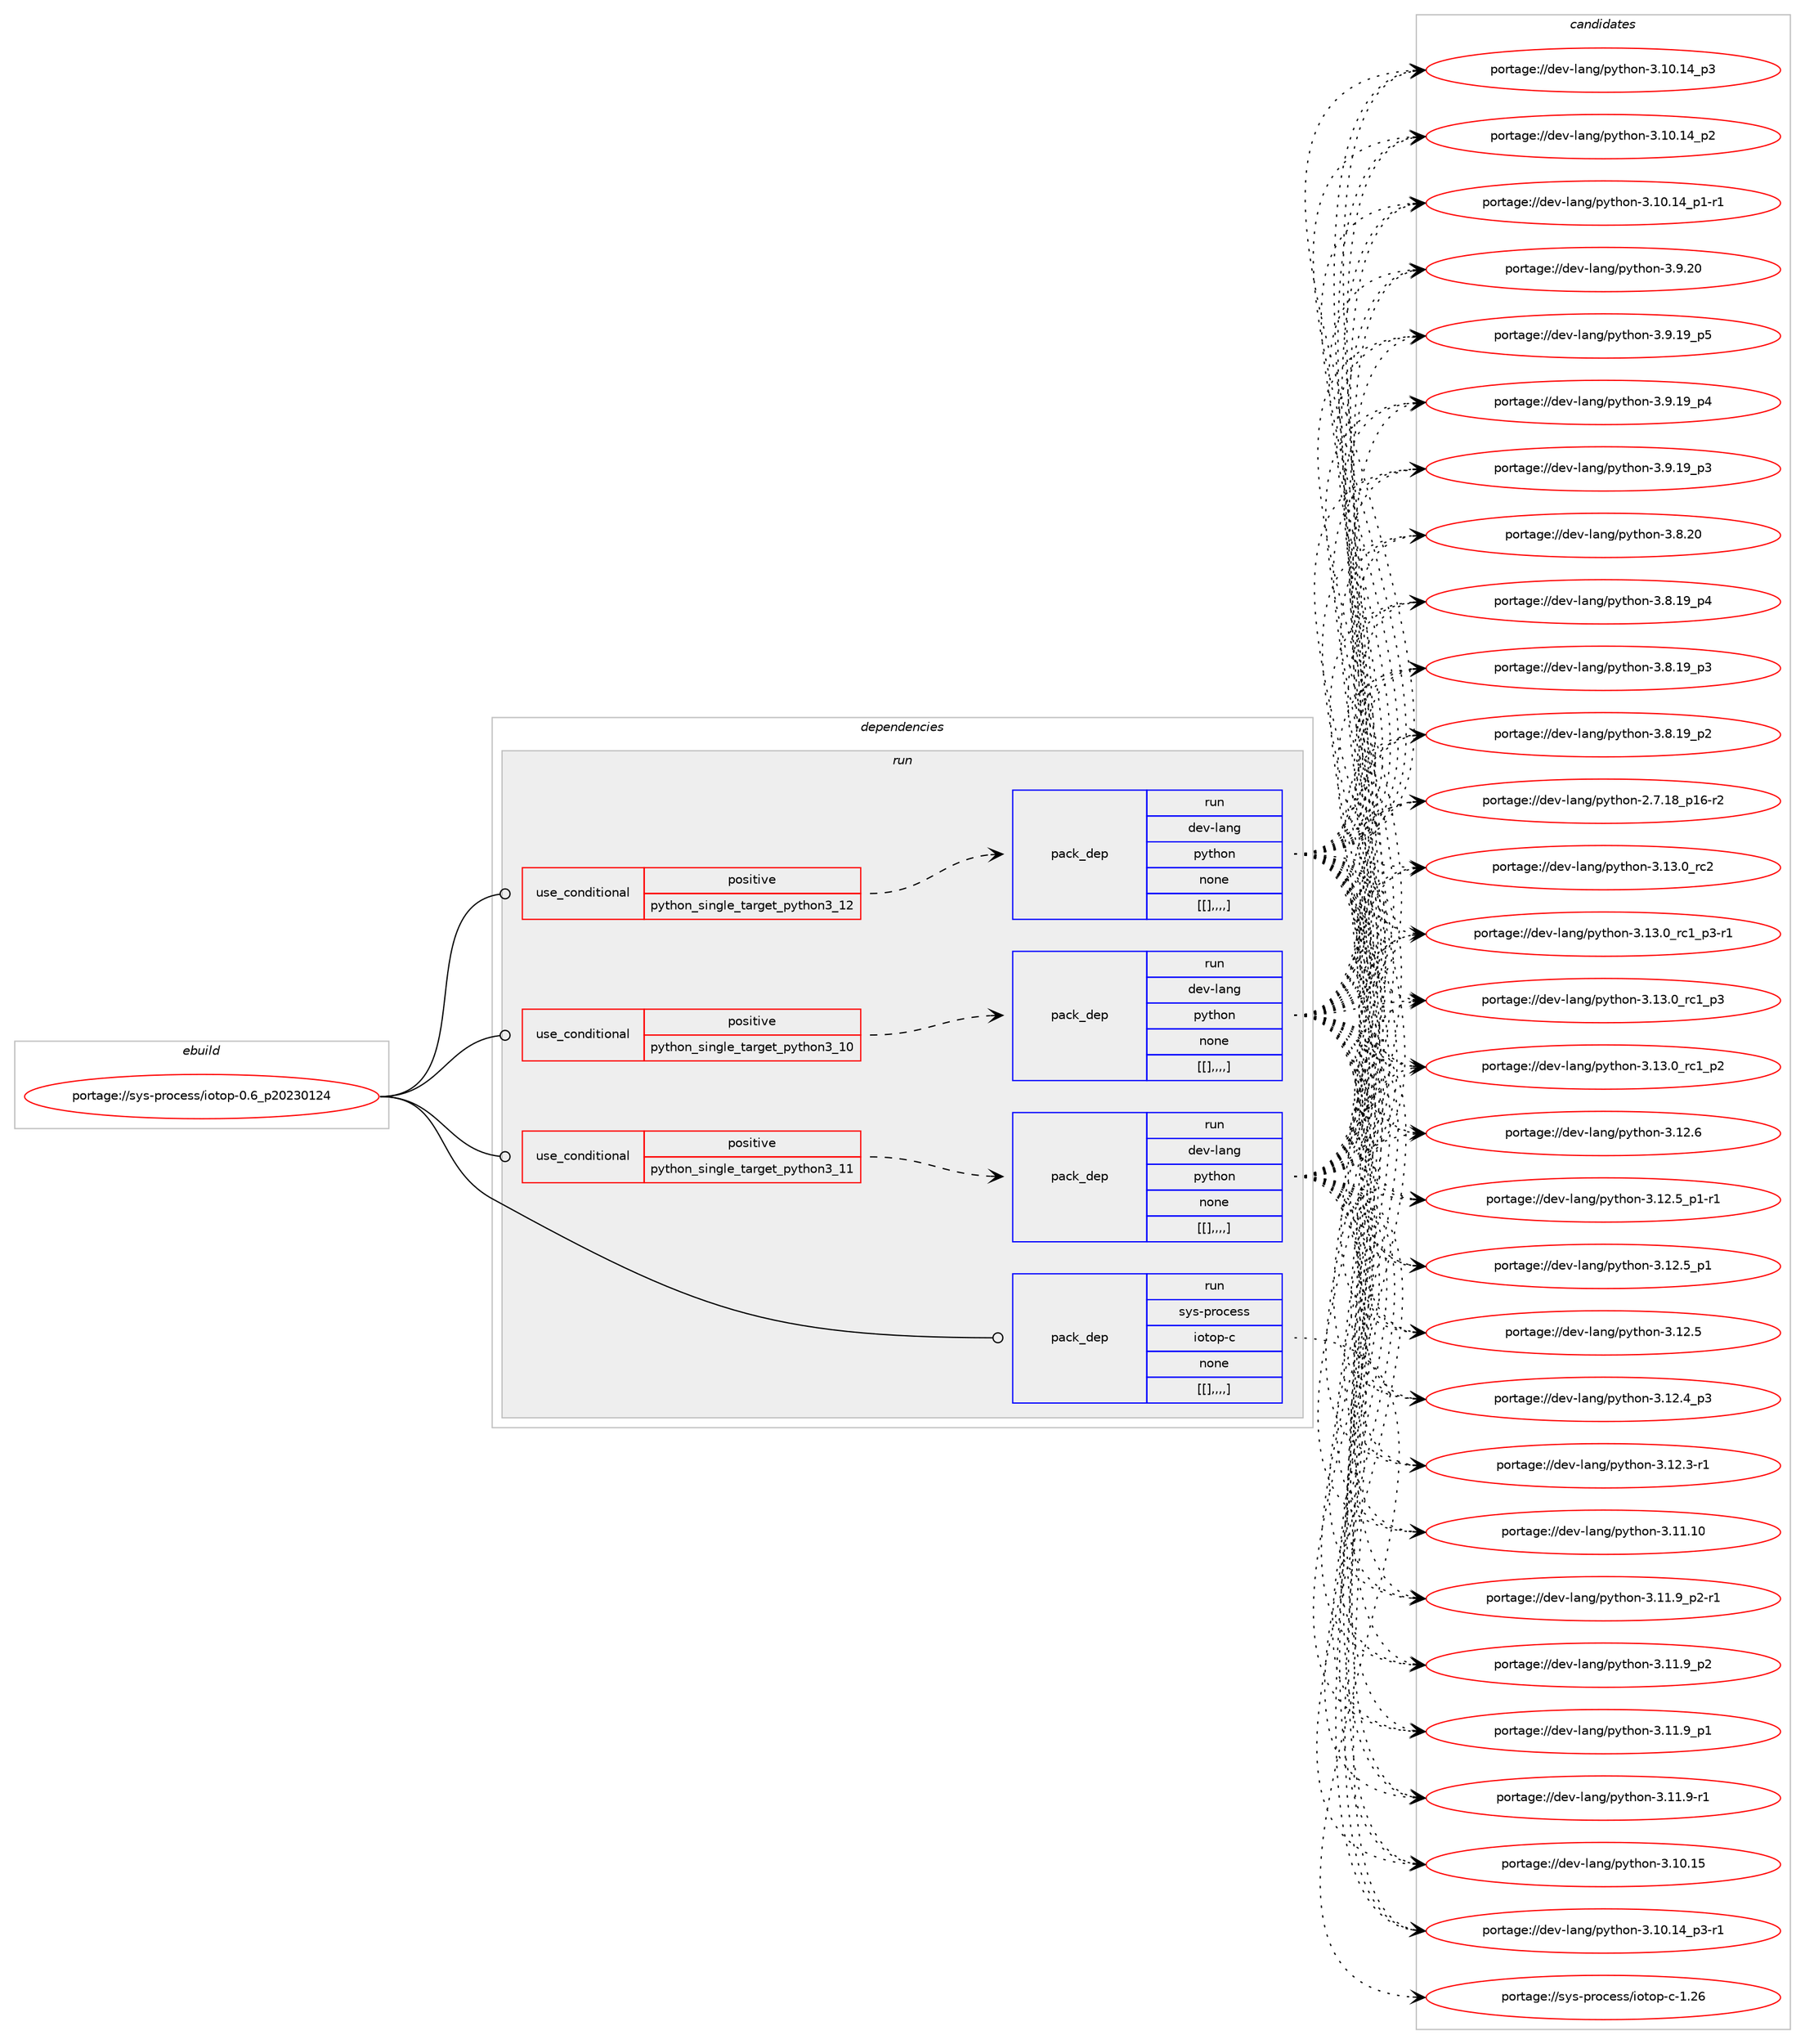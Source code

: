 digraph prolog {

# *************
# Graph options
# *************

newrank=true;
concentrate=true;
compound=true;
graph [rankdir=LR,fontname=Helvetica,fontsize=10,ranksep=1.5];#, ranksep=2.5, nodesep=0.2];
edge  [arrowhead=vee];
node  [fontname=Helvetica,fontsize=10];

# **********
# The ebuild
# **********

subgraph cluster_leftcol {
color=gray;
label=<<i>ebuild</i>>;
id [label="portage://sys-process/iotop-0.6_p20230124", color=red, width=4, href="../sys-process/iotop-0.6_p20230124.svg"];
}

# ****************
# The dependencies
# ****************

subgraph cluster_midcol {
color=gray;
label=<<i>dependencies</i>>;
subgraph cluster_compile {
fillcolor="#eeeeee";
style=filled;
label=<<i>compile</i>>;
}
subgraph cluster_compileandrun {
fillcolor="#eeeeee";
style=filled;
label=<<i>compile and run</i>>;
}
subgraph cluster_run {
fillcolor="#eeeeee";
style=filled;
label=<<i>run</i>>;
subgraph cond123312 {
dependency462072 [label=<<TABLE BORDER="0" CELLBORDER="1" CELLSPACING="0" CELLPADDING="4"><TR><TD ROWSPAN="3" CELLPADDING="10">use_conditional</TD></TR><TR><TD>positive</TD></TR><TR><TD>python_single_target_python3_10</TD></TR></TABLE>>, shape=none, color=red];
subgraph pack335629 {
dependency462073 [label=<<TABLE BORDER="0" CELLBORDER="1" CELLSPACING="0" CELLPADDING="4" WIDTH="220"><TR><TD ROWSPAN="6" CELLPADDING="30">pack_dep</TD></TR><TR><TD WIDTH="110">run</TD></TR><TR><TD>dev-lang</TD></TR><TR><TD>python</TD></TR><TR><TD>none</TD></TR><TR><TD>[[],,,,]</TD></TR></TABLE>>, shape=none, color=blue];
}
dependency462072:e -> dependency462073:w [weight=20,style="dashed",arrowhead="vee"];
}
id:e -> dependency462072:w [weight=20,style="solid",arrowhead="odot"];
subgraph cond123313 {
dependency462074 [label=<<TABLE BORDER="0" CELLBORDER="1" CELLSPACING="0" CELLPADDING="4"><TR><TD ROWSPAN="3" CELLPADDING="10">use_conditional</TD></TR><TR><TD>positive</TD></TR><TR><TD>python_single_target_python3_11</TD></TR></TABLE>>, shape=none, color=red];
subgraph pack335630 {
dependency462075 [label=<<TABLE BORDER="0" CELLBORDER="1" CELLSPACING="0" CELLPADDING="4" WIDTH="220"><TR><TD ROWSPAN="6" CELLPADDING="30">pack_dep</TD></TR><TR><TD WIDTH="110">run</TD></TR><TR><TD>dev-lang</TD></TR><TR><TD>python</TD></TR><TR><TD>none</TD></TR><TR><TD>[[],,,,]</TD></TR></TABLE>>, shape=none, color=blue];
}
dependency462074:e -> dependency462075:w [weight=20,style="dashed",arrowhead="vee"];
}
id:e -> dependency462074:w [weight=20,style="solid",arrowhead="odot"];
subgraph cond123314 {
dependency462076 [label=<<TABLE BORDER="0" CELLBORDER="1" CELLSPACING="0" CELLPADDING="4"><TR><TD ROWSPAN="3" CELLPADDING="10">use_conditional</TD></TR><TR><TD>positive</TD></TR><TR><TD>python_single_target_python3_12</TD></TR></TABLE>>, shape=none, color=red];
subgraph pack335631 {
dependency462077 [label=<<TABLE BORDER="0" CELLBORDER="1" CELLSPACING="0" CELLPADDING="4" WIDTH="220"><TR><TD ROWSPAN="6" CELLPADDING="30">pack_dep</TD></TR><TR><TD WIDTH="110">run</TD></TR><TR><TD>dev-lang</TD></TR><TR><TD>python</TD></TR><TR><TD>none</TD></TR><TR><TD>[[],,,,]</TD></TR></TABLE>>, shape=none, color=blue];
}
dependency462076:e -> dependency462077:w [weight=20,style="dashed",arrowhead="vee"];
}
id:e -> dependency462076:w [weight=20,style="solid",arrowhead="odot"];
subgraph pack335632 {
dependency462078 [label=<<TABLE BORDER="0" CELLBORDER="1" CELLSPACING="0" CELLPADDING="4" WIDTH="220"><TR><TD ROWSPAN="6" CELLPADDING="30">pack_dep</TD></TR><TR><TD WIDTH="110">run</TD></TR><TR><TD>sys-process</TD></TR><TR><TD>iotop-c</TD></TR><TR><TD>none</TD></TR><TR><TD>[[],,,,]</TD></TR></TABLE>>, shape=none, color=blue];
}
id:e -> dependency462078:w [weight=20,style="solid",arrowhead="odot"];
}
}

# **************
# The candidates
# **************

subgraph cluster_choices {
rank=same;
color=gray;
label=<<i>candidates</i>>;

subgraph choice335629 {
color=black;
nodesep=1;
choice10010111845108971101034711212111610411111045514649514648951149950 [label="portage://dev-lang/python-3.13.0_rc2", color=red, width=4,href="../dev-lang/python-3.13.0_rc2.svg"];
choice1001011184510897110103471121211161041111104551464951464895114994995112514511449 [label="portage://dev-lang/python-3.13.0_rc1_p3-r1", color=red, width=4,href="../dev-lang/python-3.13.0_rc1_p3-r1.svg"];
choice100101118451089711010347112121116104111110455146495146489511499499511251 [label="portage://dev-lang/python-3.13.0_rc1_p3", color=red, width=4,href="../dev-lang/python-3.13.0_rc1_p3.svg"];
choice100101118451089711010347112121116104111110455146495146489511499499511250 [label="portage://dev-lang/python-3.13.0_rc1_p2", color=red, width=4,href="../dev-lang/python-3.13.0_rc1_p2.svg"];
choice10010111845108971101034711212111610411111045514649504654 [label="portage://dev-lang/python-3.12.6", color=red, width=4,href="../dev-lang/python-3.12.6.svg"];
choice1001011184510897110103471121211161041111104551464950465395112494511449 [label="portage://dev-lang/python-3.12.5_p1-r1", color=red, width=4,href="../dev-lang/python-3.12.5_p1-r1.svg"];
choice100101118451089711010347112121116104111110455146495046539511249 [label="portage://dev-lang/python-3.12.5_p1", color=red, width=4,href="../dev-lang/python-3.12.5_p1.svg"];
choice10010111845108971101034711212111610411111045514649504653 [label="portage://dev-lang/python-3.12.5", color=red, width=4,href="../dev-lang/python-3.12.5.svg"];
choice100101118451089711010347112121116104111110455146495046529511251 [label="portage://dev-lang/python-3.12.4_p3", color=red, width=4,href="../dev-lang/python-3.12.4_p3.svg"];
choice100101118451089711010347112121116104111110455146495046514511449 [label="portage://dev-lang/python-3.12.3-r1", color=red, width=4,href="../dev-lang/python-3.12.3-r1.svg"];
choice1001011184510897110103471121211161041111104551464949464948 [label="portage://dev-lang/python-3.11.10", color=red, width=4,href="../dev-lang/python-3.11.10.svg"];
choice1001011184510897110103471121211161041111104551464949465795112504511449 [label="portage://dev-lang/python-3.11.9_p2-r1", color=red, width=4,href="../dev-lang/python-3.11.9_p2-r1.svg"];
choice100101118451089711010347112121116104111110455146494946579511250 [label="portage://dev-lang/python-3.11.9_p2", color=red, width=4,href="../dev-lang/python-3.11.9_p2.svg"];
choice100101118451089711010347112121116104111110455146494946579511249 [label="portage://dev-lang/python-3.11.9_p1", color=red, width=4,href="../dev-lang/python-3.11.9_p1.svg"];
choice100101118451089711010347112121116104111110455146494946574511449 [label="portage://dev-lang/python-3.11.9-r1", color=red, width=4,href="../dev-lang/python-3.11.9-r1.svg"];
choice1001011184510897110103471121211161041111104551464948464953 [label="portage://dev-lang/python-3.10.15", color=red, width=4,href="../dev-lang/python-3.10.15.svg"];
choice100101118451089711010347112121116104111110455146494846495295112514511449 [label="portage://dev-lang/python-3.10.14_p3-r1", color=red, width=4,href="../dev-lang/python-3.10.14_p3-r1.svg"];
choice10010111845108971101034711212111610411111045514649484649529511251 [label="portage://dev-lang/python-3.10.14_p3", color=red, width=4,href="../dev-lang/python-3.10.14_p3.svg"];
choice10010111845108971101034711212111610411111045514649484649529511250 [label="portage://dev-lang/python-3.10.14_p2", color=red, width=4,href="../dev-lang/python-3.10.14_p2.svg"];
choice100101118451089711010347112121116104111110455146494846495295112494511449 [label="portage://dev-lang/python-3.10.14_p1-r1", color=red, width=4,href="../dev-lang/python-3.10.14_p1-r1.svg"];
choice10010111845108971101034711212111610411111045514657465048 [label="portage://dev-lang/python-3.9.20", color=red, width=4,href="../dev-lang/python-3.9.20.svg"];
choice100101118451089711010347112121116104111110455146574649579511253 [label="portage://dev-lang/python-3.9.19_p5", color=red, width=4,href="../dev-lang/python-3.9.19_p5.svg"];
choice100101118451089711010347112121116104111110455146574649579511252 [label="portage://dev-lang/python-3.9.19_p4", color=red, width=4,href="../dev-lang/python-3.9.19_p4.svg"];
choice100101118451089711010347112121116104111110455146574649579511251 [label="portage://dev-lang/python-3.9.19_p3", color=red, width=4,href="../dev-lang/python-3.9.19_p3.svg"];
choice10010111845108971101034711212111610411111045514656465048 [label="portage://dev-lang/python-3.8.20", color=red, width=4,href="../dev-lang/python-3.8.20.svg"];
choice100101118451089711010347112121116104111110455146564649579511252 [label="portage://dev-lang/python-3.8.19_p4", color=red, width=4,href="../dev-lang/python-3.8.19_p4.svg"];
choice100101118451089711010347112121116104111110455146564649579511251 [label="portage://dev-lang/python-3.8.19_p3", color=red, width=4,href="../dev-lang/python-3.8.19_p3.svg"];
choice100101118451089711010347112121116104111110455146564649579511250 [label="portage://dev-lang/python-3.8.19_p2", color=red, width=4,href="../dev-lang/python-3.8.19_p2.svg"];
choice100101118451089711010347112121116104111110455046554649569511249544511450 [label="portage://dev-lang/python-2.7.18_p16-r2", color=red, width=4,href="../dev-lang/python-2.7.18_p16-r2.svg"];
dependency462073:e -> choice10010111845108971101034711212111610411111045514649514648951149950:w [style=dotted,weight="100"];
dependency462073:e -> choice1001011184510897110103471121211161041111104551464951464895114994995112514511449:w [style=dotted,weight="100"];
dependency462073:e -> choice100101118451089711010347112121116104111110455146495146489511499499511251:w [style=dotted,weight="100"];
dependency462073:e -> choice100101118451089711010347112121116104111110455146495146489511499499511250:w [style=dotted,weight="100"];
dependency462073:e -> choice10010111845108971101034711212111610411111045514649504654:w [style=dotted,weight="100"];
dependency462073:e -> choice1001011184510897110103471121211161041111104551464950465395112494511449:w [style=dotted,weight="100"];
dependency462073:e -> choice100101118451089711010347112121116104111110455146495046539511249:w [style=dotted,weight="100"];
dependency462073:e -> choice10010111845108971101034711212111610411111045514649504653:w [style=dotted,weight="100"];
dependency462073:e -> choice100101118451089711010347112121116104111110455146495046529511251:w [style=dotted,weight="100"];
dependency462073:e -> choice100101118451089711010347112121116104111110455146495046514511449:w [style=dotted,weight="100"];
dependency462073:e -> choice1001011184510897110103471121211161041111104551464949464948:w [style=dotted,weight="100"];
dependency462073:e -> choice1001011184510897110103471121211161041111104551464949465795112504511449:w [style=dotted,weight="100"];
dependency462073:e -> choice100101118451089711010347112121116104111110455146494946579511250:w [style=dotted,weight="100"];
dependency462073:e -> choice100101118451089711010347112121116104111110455146494946579511249:w [style=dotted,weight="100"];
dependency462073:e -> choice100101118451089711010347112121116104111110455146494946574511449:w [style=dotted,weight="100"];
dependency462073:e -> choice1001011184510897110103471121211161041111104551464948464953:w [style=dotted,weight="100"];
dependency462073:e -> choice100101118451089711010347112121116104111110455146494846495295112514511449:w [style=dotted,weight="100"];
dependency462073:e -> choice10010111845108971101034711212111610411111045514649484649529511251:w [style=dotted,weight="100"];
dependency462073:e -> choice10010111845108971101034711212111610411111045514649484649529511250:w [style=dotted,weight="100"];
dependency462073:e -> choice100101118451089711010347112121116104111110455146494846495295112494511449:w [style=dotted,weight="100"];
dependency462073:e -> choice10010111845108971101034711212111610411111045514657465048:w [style=dotted,weight="100"];
dependency462073:e -> choice100101118451089711010347112121116104111110455146574649579511253:w [style=dotted,weight="100"];
dependency462073:e -> choice100101118451089711010347112121116104111110455146574649579511252:w [style=dotted,weight="100"];
dependency462073:e -> choice100101118451089711010347112121116104111110455146574649579511251:w [style=dotted,weight="100"];
dependency462073:e -> choice10010111845108971101034711212111610411111045514656465048:w [style=dotted,weight="100"];
dependency462073:e -> choice100101118451089711010347112121116104111110455146564649579511252:w [style=dotted,weight="100"];
dependency462073:e -> choice100101118451089711010347112121116104111110455146564649579511251:w [style=dotted,weight="100"];
dependency462073:e -> choice100101118451089711010347112121116104111110455146564649579511250:w [style=dotted,weight="100"];
dependency462073:e -> choice100101118451089711010347112121116104111110455046554649569511249544511450:w [style=dotted,weight="100"];
}
subgraph choice335630 {
color=black;
nodesep=1;
choice10010111845108971101034711212111610411111045514649514648951149950 [label="portage://dev-lang/python-3.13.0_rc2", color=red, width=4,href="../dev-lang/python-3.13.0_rc2.svg"];
choice1001011184510897110103471121211161041111104551464951464895114994995112514511449 [label="portage://dev-lang/python-3.13.0_rc1_p3-r1", color=red, width=4,href="../dev-lang/python-3.13.0_rc1_p3-r1.svg"];
choice100101118451089711010347112121116104111110455146495146489511499499511251 [label="portage://dev-lang/python-3.13.0_rc1_p3", color=red, width=4,href="../dev-lang/python-3.13.0_rc1_p3.svg"];
choice100101118451089711010347112121116104111110455146495146489511499499511250 [label="portage://dev-lang/python-3.13.0_rc1_p2", color=red, width=4,href="../dev-lang/python-3.13.0_rc1_p2.svg"];
choice10010111845108971101034711212111610411111045514649504654 [label="portage://dev-lang/python-3.12.6", color=red, width=4,href="../dev-lang/python-3.12.6.svg"];
choice1001011184510897110103471121211161041111104551464950465395112494511449 [label="portage://dev-lang/python-3.12.5_p1-r1", color=red, width=4,href="../dev-lang/python-3.12.5_p1-r1.svg"];
choice100101118451089711010347112121116104111110455146495046539511249 [label="portage://dev-lang/python-3.12.5_p1", color=red, width=4,href="../dev-lang/python-3.12.5_p1.svg"];
choice10010111845108971101034711212111610411111045514649504653 [label="portage://dev-lang/python-3.12.5", color=red, width=4,href="../dev-lang/python-3.12.5.svg"];
choice100101118451089711010347112121116104111110455146495046529511251 [label="portage://dev-lang/python-3.12.4_p3", color=red, width=4,href="../dev-lang/python-3.12.4_p3.svg"];
choice100101118451089711010347112121116104111110455146495046514511449 [label="portage://dev-lang/python-3.12.3-r1", color=red, width=4,href="../dev-lang/python-3.12.3-r1.svg"];
choice1001011184510897110103471121211161041111104551464949464948 [label="portage://dev-lang/python-3.11.10", color=red, width=4,href="../dev-lang/python-3.11.10.svg"];
choice1001011184510897110103471121211161041111104551464949465795112504511449 [label="portage://dev-lang/python-3.11.9_p2-r1", color=red, width=4,href="../dev-lang/python-3.11.9_p2-r1.svg"];
choice100101118451089711010347112121116104111110455146494946579511250 [label="portage://dev-lang/python-3.11.9_p2", color=red, width=4,href="../dev-lang/python-3.11.9_p2.svg"];
choice100101118451089711010347112121116104111110455146494946579511249 [label="portage://dev-lang/python-3.11.9_p1", color=red, width=4,href="../dev-lang/python-3.11.9_p1.svg"];
choice100101118451089711010347112121116104111110455146494946574511449 [label="portage://dev-lang/python-3.11.9-r1", color=red, width=4,href="../dev-lang/python-3.11.9-r1.svg"];
choice1001011184510897110103471121211161041111104551464948464953 [label="portage://dev-lang/python-3.10.15", color=red, width=4,href="../dev-lang/python-3.10.15.svg"];
choice100101118451089711010347112121116104111110455146494846495295112514511449 [label="portage://dev-lang/python-3.10.14_p3-r1", color=red, width=4,href="../dev-lang/python-3.10.14_p3-r1.svg"];
choice10010111845108971101034711212111610411111045514649484649529511251 [label="portage://dev-lang/python-3.10.14_p3", color=red, width=4,href="../dev-lang/python-3.10.14_p3.svg"];
choice10010111845108971101034711212111610411111045514649484649529511250 [label="portage://dev-lang/python-3.10.14_p2", color=red, width=4,href="../dev-lang/python-3.10.14_p2.svg"];
choice100101118451089711010347112121116104111110455146494846495295112494511449 [label="portage://dev-lang/python-3.10.14_p1-r1", color=red, width=4,href="../dev-lang/python-3.10.14_p1-r1.svg"];
choice10010111845108971101034711212111610411111045514657465048 [label="portage://dev-lang/python-3.9.20", color=red, width=4,href="../dev-lang/python-3.9.20.svg"];
choice100101118451089711010347112121116104111110455146574649579511253 [label="portage://dev-lang/python-3.9.19_p5", color=red, width=4,href="../dev-lang/python-3.9.19_p5.svg"];
choice100101118451089711010347112121116104111110455146574649579511252 [label="portage://dev-lang/python-3.9.19_p4", color=red, width=4,href="../dev-lang/python-3.9.19_p4.svg"];
choice100101118451089711010347112121116104111110455146574649579511251 [label="portage://dev-lang/python-3.9.19_p3", color=red, width=4,href="../dev-lang/python-3.9.19_p3.svg"];
choice10010111845108971101034711212111610411111045514656465048 [label="portage://dev-lang/python-3.8.20", color=red, width=4,href="../dev-lang/python-3.8.20.svg"];
choice100101118451089711010347112121116104111110455146564649579511252 [label="portage://dev-lang/python-3.8.19_p4", color=red, width=4,href="../dev-lang/python-3.8.19_p4.svg"];
choice100101118451089711010347112121116104111110455146564649579511251 [label="portage://dev-lang/python-3.8.19_p3", color=red, width=4,href="../dev-lang/python-3.8.19_p3.svg"];
choice100101118451089711010347112121116104111110455146564649579511250 [label="portage://dev-lang/python-3.8.19_p2", color=red, width=4,href="../dev-lang/python-3.8.19_p2.svg"];
choice100101118451089711010347112121116104111110455046554649569511249544511450 [label="portage://dev-lang/python-2.7.18_p16-r2", color=red, width=4,href="../dev-lang/python-2.7.18_p16-r2.svg"];
dependency462075:e -> choice10010111845108971101034711212111610411111045514649514648951149950:w [style=dotted,weight="100"];
dependency462075:e -> choice1001011184510897110103471121211161041111104551464951464895114994995112514511449:w [style=dotted,weight="100"];
dependency462075:e -> choice100101118451089711010347112121116104111110455146495146489511499499511251:w [style=dotted,weight="100"];
dependency462075:e -> choice100101118451089711010347112121116104111110455146495146489511499499511250:w [style=dotted,weight="100"];
dependency462075:e -> choice10010111845108971101034711212111610411111045514649504654:w [style=dotted,weight="100"];
dependency462075:e -> choice1001011184510897110103471121211161041111104551464950465395112494511449:w [style=dotted,weight="100"];
dependency462075:e -> choice100101118451089711010347112121116104111110455146495046539511249:w [style=dotted,weight="100"];
dependency462075:e -> choice10010111845108971101034711212111610411111045514649504653:w [style=dotted,weight="100"];
dependency462075:e -> choice100101118451089711010347112121116104111110455146495046529511251:w [style=dotted,weight="100"];
dependency462075:e -> choice100101118451089711010347112121116104111110455146495046514511449:w [style=dotted,weight="100"];
dependency462075:e -> choice1001011184510897110103471121211161041111104551464949464948:w [style=dotted,weight="100"];
dependency462075:e -> choice1001011184510897110103471121211161041111104551464949465795112504511449:w [style=dotted,weight="100"];
dependency462075:e -> choice100101118451089711010347112121116104111110455146494946579511250:w [style=dotted,weight="100"];
dependency462075:e -> choice100101118451089711010347112121116104111110455146494946579511249:w [style=dotted,weight="100"];
dependency462075:e -> choice100101118451089711010347112121116104111110455146494946574511449:w [style=dotted,weight="100"];
dependency462075:e -> choice1001011184510897110103471121211161041111104551464948464953:w [style=dotted,weight="100"];
dependency462075:e -> choice100101118451089711010347112121116104111110455146494846495295112514511449:w [style=dotted,weight="100"];
dependency462075:e -> choice10010111845108971101034711212111610411111045514649484649529511251:w [style=dotted,weight="100"];
dependency462075:e -> choice10010111845108971101034711212111610411111045514649484649529511250:w [style=dotted,weight="100"];
dependency462075:e -> choice100101118451089711010347112121116104111110455146494846495295112494511449:w [style=dotted,weight="100"];
dependency462075:e -> choice10010111845108971101034711212111610411111045514657465048:w [style=dotted,weight="100"];
dependency462075:e -> choice100101118451089711010347112121116104111110455146574649579511253:w [style=dotted,weight="100"];
dependency462075:e -> choice100101118451089711010347112121116104111110455146574649579511252:w [style=dotted,weight="100"];
dependency462075:e -> choice100101118451089711010347112121116104111110455146574649579511251:w [style=dotted,weight="100"];
dependency462075:e -> choice10010111845108971101034711212111610411111045514656465048:w [style=dotted,weight="100"];
dependency462075:e -> choice100101118451089711010347112121116104111110455146564649579511252:w [style=dotted,weight="100"];
dependency462075:e -> choice100101118451089711010347112121116104111110455146564649579511251:w [style=dotted,weight="100"];
dependency462075:e -> choice100101118451089711010347112121116104111110455146564649579511250:w [style=dotted,weight="100"];
dependency462075:e -> choice100101118451089711010347112121116104111110455046554649569511249544511450:w [style=dotted,weight="100"];
}
subgraph choice335631 {
color=black;
nodesep=1;
choice10010111845108971101034711212111610411111045514649514648951149950 [label="portage://dev-lang/python-3.13.0_rc2", color=red, width=4,href="../dev-lang/python-3.13.0_rc2.svg"];
choice1001011184510897110103471121211161041111104551464951464895114994995112514511449 [label="portage://dev-lang/python-3.13.0_rc1_p3-r1", color=red, width=4,href="../dev-lang/python-3.13.0_rc1_p3-r1.svg"];
choice100101118451089711010347112121116104111110455146495146489511499499511251 [label="portage://dev-lang/python-3.13.0_rc1_p3", color=red, width=4,href="../dev-lang/python-3.13.0_rc1_p3.svg"];
choice100101118451089711010347112121116104111110455146495146489511499499511250 [label="portage://dev-lang/python-3.13.0_rc1_p2", color=red, width=4,href="../dev-lang/python-3.13.0_rc1_p2.svg"];
choice10010111845108971101034711212111610411111045514649504654 [label="portage://dev-lang/python-3.12.6", color=red, width=4,href="../dev-lang/python-3.12.6.svg"];
choice1001011184510897110103471121211161041111104551464950465395112494511449 [label="portage://dev-lang/python-3.12.5_p1-r1", color=red, width=4,href="../dev-lang/python-3.12.5_p1-r1.svg"];
choice100101118451089711010347112121116104111110455146495046539511249 [label="portage://dev-lang/python-3.12.5_p1", color=red, width=4,href="../dev-lang/python-3.12.5_p1.svg"];
choice10010111845108971101034711212111610411111045514649504653 [label="portage://dev-lang/python-3.12.5", color=red, width=4,href="../dev-lang/python-3.12.5.svg"];
choice100101118451089711010347112121116104111110455146495046529511251 [label="portage://dev-lang/python-3.12.4_p3", color=red, width=4,href="../dev-lang/python-3.12.4_p3.svg"];
choice100101118451089711010347112121116104111110455146495046514511449 [label="portage://dev-lang/python-3.12.3-r1", color=red, width=4,href="../dev-lang/python-3.12.3-r1.svg"];
choice1001011184510897110103471121211161041111104551464949464948 [label="portage://dev-lang/python-3.11.10", color=red, width=4,href="../dev-lang/python-3.11.10.svg"];
choice1001011184510897110103471121211161041111104551464949465795112504511449 [label="portage://dev-lang/python-3.11.9_p2-r1", color=red, width=4,href="../dev-lang/python-3.11.9_p2-r1.svg"];
choice100101118451089711010347112121116104111110455146494946579511250 [label="portage://dev-lang/python-3.11.9_p2", color=red, width=4,href="../dev-lang/python-3.11.9_p2.svg"];
choice100101118451089711010347112121116104111110455146494946579511249 [label="portage://dev-lang/python-3.11.9_p1", color=red, width=4,href="../dev-lang/python-3.11.9_p1.svg"];
choice100101118451089711010347112121116104111110455146494946574511449 [label="portage://dev-lang/python-3.11.9-r1", color=red, width=4,href="../dev-lang/python-3.11.9-r1.svg"];
choice1001011184510897110103471121211161041111104551464948464953 [label="portage://dev-lang/python-3.10.15", color=red, width=4,href="../dev-lang/python-3.10.15.svg"];
choice100101118451089711010347112121116104111110455146494846495295112514511449 [label="portage://dev-lang/python-3.10.14_p3-r1", color=red, width=4,href="../dev-lang/python-3.10.14_p3-r1.svg"];
choice10010111845108971101034711212111610411111045514649484649529511251 [label="portage://dev-lang/python-3.10.14_p3", color=red, width=4,href="../dev-lang/python-3.10.14_p3.svg"];
choice10010111845108971101034711212111610411111045514649484649529511250 [label="portage://dev-lang/python-3.10.14_p2", color=red, width=4,href="../dev-lang/python-3.10.14_p2.svg"];
choice100101118451089711010347112121116104111110455146494846495295112494511449 [label="portage://dev-lang/python-3.10.14_p1-r1", color=red, width=4,href="../dev-lang/python-3.10.14_p1-r1.svg"];
choice10010111845108971101034711212111610411111045514657465048 [label="portage://dev-lang/python-3.9.20", color=red, width=4,href="../dev-lang/python-3.9.20.svg"];
choice100101118451089711010347112121116104111110455146574649579511253 [label="portage://dev-lang/python-3.9.19_p5", color=red, width=4,href="../dev-lang/python-3.9.19_p5.svg"];
choice100101118451089711010347112121116104111110455146574649579511252 [label="portage://dev-lang/python-3.9.19_p4", color=red, width=4,href="../dev-lang/python-3.9.19_p4.svg"];
choice100101118451089711010347112121116104111110455146574649579511251 [label="portage://dev-lang/python-3.9.19_p3", color=red, width=4,href="../dev-lang/python-3.9.19_p3.svg"];
choice10010111845108971101034711212111610411111045514656465048 [label="portage://dev-lang/python-3.8.20", color=red, width=4,href="../dev-lang/python-3.8.20.svg"];
choice100101118451089711010347112121116104111110455146564649579511252 [label="portage://dev-lang/python-3.8.19_p4", color=red, width=4,href="../dev-lang/python-3.8.19_p4.svg"];
choice100101118451089711010347112121116104111110455146564649579511251 [label="portage://dev-lang/python-3.8.19_p3", color=red, width=4,href="../dev-lang/python-3.8.19_p3.svg"];
choice100101118451089711010347112121116104111110455146564649579511250 [label="portage://dev-lang/python-3.8.19_p2", color=red, width=4,href="../dev-lang/python-3.8.19_p2.svg"];
choice100101118451089711010347112121116104111110455046554649569511249544511450 [label="portage://dev-lang/python-2.7.18_p16-r2", color=red, width=4,href="../dev-lang/python-2.7.18_p16-r2.svg"];
dependency462077:e -> choice10010111845108971101034711212111610411111045514649514648951149950:w [style=dotted,weight="100"];
dependency462077:e -> choice1001011184510897110103471121211161041111104551464951464895114994995112514511449:w [style=dotted,weight="100"];
dependency462077:e -> choice100101118451089711010347112121116104111110455146495146489511499499511251:w [style=dotted,weight="100"];
dependency462077:e -> choice100101118451089711010347112121116104111110455146495146489511499499511250:w [style=dotted,weight="100"];
dependency462077:e -> choice10010111845108971101034711212111610411111045514649504654:w [style=dotted,weight="100"];
dependency462077:e -> choice1001011184510897110103471121211161041111104551464950465395112494511449:w [style=dotted,weight="100"];
dependency462077:e -> choice100101118451089711010347112121116104111110455146495046539511249:w [style=dotted,weight="100"];
dependency462077:e -> choice10010111845108971101034711212111610411111045514649504653:w [style=dotted,weight="100"];
dependency462077:e -> choice100101118451089711010347112121116104111110455146495046529511251:w [style=dotted,weight="100"];
dependency462077:e -> choice100101118451089711010347112121116104111110455146495046514511449:w [style=dotted,weight="100"];
dependency462077:e -> choice1001011184510897110103471121211161041111104551464949464948:w [style=dotted,weight="100"];
dependency462077:e -> choice1001011184510897110103471121211161041111104551464949465795112504511449:w [style=dotted,weight="100"];
dependency462077:e -> choice100101118451089711010347112121116104111110455146494946579511250:w [style=dotted,weight="100"];
dependency462077:e -> choice100101118451089711010347112121116104111110455146494946579511249:w [style=dotted,weight="100"];
dependency462077:e -> choice100101118451089711010347112121116104111110455146494946574511449:w [style=dotted,weight="100"];
dependency462077:e -> choice1001011184510897110103471121211161041111104551464948464953:w [style=dotted,weight="100"];
dependency462077:e -> choice100101118451089711010347112121116104111110455146494846495295112514511449:w [style=dotted,weight="100"];
dependency462077:e -> choice10010111845108971101034711212111610411111045514649484649529511251:w [style=dotted,weight="100"];
dependency462077:e -> choice10010111845108971101034711212111610411111045514649484649529511250:w [style=dotted,weight="100"];
dependency462077:e -> choice100101118451089711010347112121116104111110455146494846495295112494511449:w [style=dotted,weight="100"];
dependency462077:e -> choice10010111845108971101034711212111610411111045514657465048:w [style=dotted,weight="100"];
dependency462077:e -> choice100101118451089711010347112121116104111110455146574649579511253:w [style=dotted,weight="100"];
dependency462077:e -> choice100101118451089711010347112121116104111110455146574649579511252:w [style=dotted,weight="100"];
dependency462077:e -> choice100101118451089711010347112121116104111110455146574649579511251:w [style=dotted,weight="100"];
dependency462077:e -> choice10010111845108971101034711212111610411111045514656465048:w [style=dotted,weight="100"];
dependency462077:e -> choice100101118451089711010347112121116104111110455146564649579511252:w [style=dotted,weight="100"];
dependency462077:e -> choice100101118451089711010347112121116104111110455146564649579511251:w [style=dotted,weight="100"];
dependency462077:e -> choice100101118451089711010347112121116104111110455146564649579511250:w [style=dotted,weight="100"];
dependency462077:e -> choice100101118451089711010347112121116104111110455046554649569511249544511450:w [style=dotted,weight="100"];
}
subgraph choice335632 {
color=black;
nodesep=1;
choice11512111545112114111991011151154710511111611111245994549465054 [label="portage://sys-process/iotop-c-1.26", color=red, width=4,href="../sys-process/iotop-c-1.26.svg"];
dependency462078:e -> choice11512111545112114111991011151154710511111611111245994549465054:w [style=dotted,weight="100"];
}
}

}
